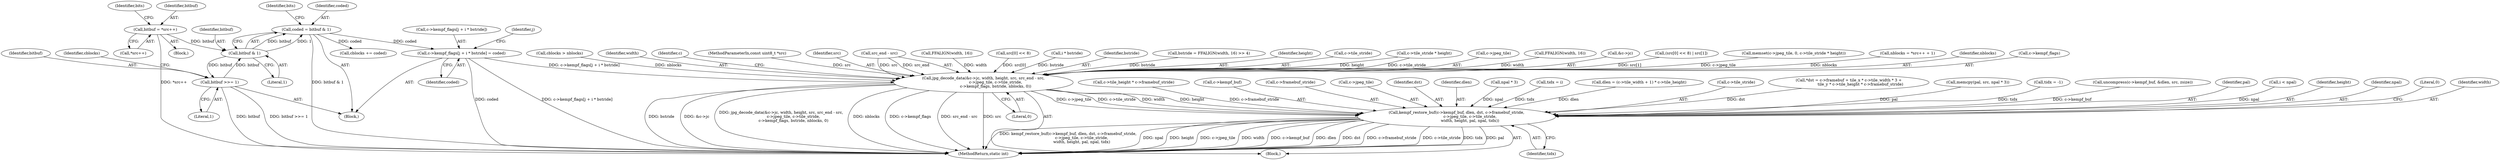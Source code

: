 digraph "0_FFmpeg_2960576378d17d71cc8dccc926352ce568b5eec1@array" {
"1000509" [label="(Call,c->kempf_flags[j + i * bstride] = coded)"];
"1000490" [label="(Call,coded = bitbuf & 1)"];
"1000492" [label="(Call,bitbuf & 1)"];
"1000497" [label="(Call,bitbuf >>= 1)"];
"1000482" [label="(Call,bitbuf = *src++)"];
"1000530" [label="(Call,jpg_decode_data(&c->jc, width, height, src, src_end - src,\n                    c->jpeg_tile, c->tile_stride,\n                    c->kempf_flags, bstride, nblocks, 0))"];
"1000553" [label="(Call,kempf_restore_buf(c->kempf_buf, dlen, dst, c->framebuf_stride,\n                      c->jpeg_tile, c->tile_stride,\n                      width, height, pal, npal, tidx))"];
"1000493" [label="(Identifier,bitbuf)"];
"1000164" [label="(Call,c->tile_height * c->framebuf_stride)"];
"1000552" [label="(Literal,0)"];
"1000504" [label="(Call,cblocks > nblocks)"];
"1000535" [label="(Identifier,width)"];
"1000555" [label="(Identifier,c)"];
"1000104" [label="(MethodParameterIn,const uint8_t *src)"];
"1000496" [label="(Identifier,bits)"];
"1000494" [label="(Literal,1)"];
"1000554" [label="(Call,c->kempf_buf)"];
"1000498" [label="(Identifier,bitbuf)"];
"1000488" [label="(Identifier,bits)"];
"1000537" [label="(Identifier,src)"];
"1000538" [label="(Call,src_end - src)"];
"1000559" [label="(Call,c->framebuf_stride)"];
"1000465" [label="(Call,FFALIGN(width, 16))"];
"1000562" [label="(Call,c->jpeg_tile)"];
"1000475" [label="(Block,)"];
"1000519" [label="(Identifier,coded)"];
"1000361" [label="(Call,src[0] << 8)"];
"1000558" [label="(Identifier,dst)"];
"1000510" [label="(Call,c->kempf_flags[j + i * bstride])"];
"1000490" [label="(Call,coded = bitbuf & 1)"];
"1000483" [label="(Identifier,bitbuf)"];
"1000516" [label="(Call,i * bstride)"];
"1000553" [label="(Call,kempf_restore_buf(c->kempf_buf, dlen, dst, c->framebuf_stride,\n                      c->jpeg_tile, c->tile_stride,\n                      width, height, pal, npal, tidx))"];
"1000557" [label="(Identifier,dlen)"];
"1000550" [label="(Identifier,bstride)"];
"1000434" [label="(Call,bstride = FFALIGN(width, 16) >> 4)"];
"1000317" [label="(Call,npal * 3)"];
"1000346" [label="(Call,tidx = i)"];
"1000106" [label="(Block,)"];
"1000536" [label="(Identifier,height)"];
"1000544" [label="(Call,c->tile_stride)"];
"1000470" [label="(Identifier,j)"];
"1000492" [label="(Call,bitbuf & 1)"];
"1000530" [label="(Call,jpg_decode_data(&c->jc, width, height, src, src_end - src,\n                    c->jpeg_tile, c->tile_stride,\n                    c->kempf_flags, bstride, nblocks, 0))"];
"1000129" [label="(Call,dlen = (c->tile_width + 1) * c->tile_height)"];
"1000565" [label="(Call,c->tile_stride)"];
"1000525" [label="(Call,c->tile_stride * height)"];
"1000541" [label="(Call,c->jpeg_tile)"];
"1000437" [label="(Call,FFALIGN(width, 16))"];
"1000148" [label="(Call,*dst = c->framebuf + tile_x * c->tile_width * 3 +\n                   tile_y * c->tile_height * c->framebuf_stride)"];
"1000309" [label="(Call,memcpy(pal, src, npal * 3))"];
"1000113" [label="(Call,tidx = -1)"];
"1000386" [label="(Call,uncompress(c->kempf_buf, &dlen, src, zsize))"];
"1000484" [label="(Call,*src++)"];
"1000501" [label="(Identifier,cblocks)"];
"1000509" [label="(Call,c->kempf_flags[j + i * bstride] = coded)"];
"1000531" [label="(Call,&c->jc)"];
"1000572" [label="(Identifier,tidx)"];
"1000497" [label="(Call,bitbuf >>= 1)"];
"1000482" [label="(Call,bitbuf = *src++)"];
"1000570" [label="(Identifier,pal)"];
"1000360" [label="(Call,(src[0] << 8) | src[1])"];
"1000499" [label="(Literal,1)"];
"1000520" [label="(Call,memset(c->jpeg_tile, 0, c->tile_stride * height))"];
"1000491" [label="(Identifier,coded)"];
"1000424" [label="(Call,nblocks = *src++ + 1)"];
"1000329" [label="(Call,i < npal)"];
"1000575" [label="(MethodReturn,static int)"];
"1000569" [label="(Identifier,height)"];
"1000551" [label="(Identifier,nblocks)"];
"1000471" [label="(Block,)"];
"1000571" [label="(Identifier,npal)"];
"1000500" [label="(Call,cblocks += coded)"];
"1000547" [label="(Call,c->kempf_flags)"];
"1000574" [label="(Literal,0)"];
"1000568" [label="(Identifier,width)"];
"1000509" -> "1000471"  [label="AST: "];
"1000509" -> "1000519"  [label="CFG: "];
"1000510" -> "1000509"  [label="AST: "];
"1000519" -> "1000509"  [label="AST: "];
"1000470" -> "1000509"  [label="CFG: "];
"1000509" -> "1000575"  [label="DDG: coded"];
"1000509" -> "1000575"  [label="DDG: c->kempf_flags[j + i * bstride]"];
"1000490" -> "1000509"  [label="DDG: coded"];
"1000509" -> "1000530"  [label="DDG: c->kempf_flags[j + i * bstride]"];
"1000490" -> "1000471"  [label="AST: "];
"1000490" -> "1000492"  [label="CFG: "];
"1000491" -> "1000490"  [label="AST: "];
"1000492" -> "1000490"  [label="AST: "];
"1000496" -> "1000490"  [label="CFG: "];
"1000490" -> "1000575"  [label="DDG: bitbuf & 1"];
"1000492" -> "1000490"  [label="DDG: bitbuf"];
"1000492" -> "1000490"  [label="DDG: 1"];
"1000490" -> "1000500"  [label="DDG: coded"];
"1000492" -> "1000494"  [label="CFG: "];
"1000493" -> "1000492"  [label="AST: "];
"1000494" -> "1000492"  [label="AST: "];
"1000497" -> "1000492"  [label="DDG: bitbuf"];
"1000482" -> "1000492"  [label="DDG: bitbuf"];
"1000492" -> "1000497"  [label="DDG: bitbuf"];
"1000497" -> "1000471"  [label="AST: "];
"1000497" -> "1000499"  [label="CFG: "];
"1000498" -> "1000497"  [label="AST: "];
"1000499" -> "1000497"  [label="AST: "];
"1000501" -> "1000497"  [label="CFG: "];
"1000497" -> "1000575"  [label="DDG: bitbuf"];
"1000497" -> "1000575"  [label="DDG: bitbuf >>= 1"];
"1000482" -> "1000475"  [label="AST: "];
"1000482" -> "1000484"  [label="CFG: "];
"1000483" -> "1000482"  [label="AST: "];
"1000484" -> "1000482"  [label="AST: "];
"1000488" -> "1000482"  [label="CFG: "];
"1000482" -> "1000575"  [label="DDG: *src++"];
"1000530" -> "1000106"  [label="AST: "];
"1000530" -> "1000552"  [label="CFG: "];
"1000531" -> "1000530"  [label="AST: "];
"1000535" -> "1000530"  [label="AST: "];
"1000536" -> "1000530"  [label="AST: "];
"1000537" -> "1000530"  [label="AST: "];
"1000538" -> "1000530"  [label="AST: "];
"1000541" -> "1000530"  [label="AST: "];
"1000544" -> "1000530"  [label="AST: "];
"1000547" -> "1000530"  [label="AST: "];
"1000550" -> "1000530"  [label="AST: "];
"1000551" -> "1000530"  [label="AST: "];
"1000552" -> "1000530"  [label="AST: "];
"1000555" -> "1000530"  [label="CFG: "];
"1000530" -> "1000575"  [label="DDG: bstride"];
"1000530" -> "1000575"  [label="DDG: &c->jc"];
"1000530" -> "1000575"  [label="DDG: jpg_decode_data(&c->jc, width, height, src, src_end - src,\n                    c->jpeg_tile, c->tile_stride,\n                    c->kempf_flags, bstride, nblocks, 0)"];
"1000530" -> "1000575"  [label="DDG: nblocks"];
"1000530" -> "1000575"  [label="DDG: c->kempf_flags"];
"1000530" -> "1000575"  [label="DDG: src_end - src"];
"1000530" -> "1000575"  [label="DDG: src"];
"1000437" -> "1000530"  [label="DDG: width"];
"1000465" -> "1000530"  [label="DDG: width"];
"1000525" -> "1000530"  [label="DDG: height"];
"1000525" -> "1000530"  [label="DDG: c->tile_stride"];
"1000538" -> "1000530"  [label="DDG: src"];
"1000538" -> "1000530"  [label="DDG: src_end"];
"1000360" -> "1000530"  [label="DDG: src[1]"];
"1000361" -> "1000530"  [label="DDG: src[0]"];
"1000104" -> "1000530"  [label="DDG: src"];
"1000520" -> "1000530"  [label="DDG: c->jpeg_tile"];
"1000516" -> "1000530"  [label="DDG: bstride"];
"1000434" -> "1000530"  [label="DDG: bstride"];
"1000504" -> "1000530"  [label="DDG: nblocks"];
"1000424" -> "1000530"  [label="DDG: nblocks"];
"1000530" -> "1000553"  [label="DDG: c->jpeg_tile"];
"1000530" -> "1000553"  [label="DDG: c->tile_stride"];
"1000530" -> "1000553"  [label="DDG: width"];
"1000530" -> "1000553"  [label="DDG: height"];
"1000553" -> "1000106"  [label="AST: "];
"1000553" -> "1000572"  [label="CFG: "];
"1000554" -> "1000553"  [label="AST: "];
"1000557" -> "1000553"  [label="AST: "];
"1000558" -> "1000553"  [label="AST: "];
"1000559" -> "1000553"  [label="AST: "];
"1000562" -> "1000553"  [label="AST: "];
"1000565" -> "1000553"  [label="AST: "];
"1000568" -> "1000553"  [label="AST: "];
"1000569" -> "1000553"  [label="AST: "];
"1000570" -> "1000553"  [label="AST: "];
"1000571" -> "1000553"  [label="AST: "];
"1000572" -> "1000553"  [label="AST: "];
"1000574" -> "1000553"  [label="CFG: "];
"1000553" -> "1000575"  [label="DDG: kempf_restore_buf(c->kempf_buf, dlen, dst, c->framebuf_stride,\n                      c->jpeg_tile, c->tile_stride,\n                      width, height, pal, npal, tidx)"];
"1000553" -> "1000575"  [label="DDG: npal"];
"1000553" -> "1000575"  [label="DDG: height"];
"1000553" -> "1000575"  [label="DDG: c->jpeg_tile"];
"1000553" -> "1000575"  [label="DDG: width"];
"1000553" -> "1000575"  [label="DDG: c->kempf_buf"];
"1000553" -> "1000575"  [label="DDG: dlen"];
"1000553" -> "1000575"  [label="DDG: dst"];
"1000553" -> "1000575"  [label="DDG: c->framebuf_stride"];
"1000553" -> "1000575"  [label="DDG: c->tile_stride"];
"1000553" -> "1000575"  [label="DDG: tidx"];
"1000553" -> "1000575"  [label="DDG: pal"];
"1000386" -> "1000553"  [label="DDG: c->kempf_buf"];
"1000129" -> "1000553"  [label="DDG: dlen"];
"1000148" -> "1000553"  [label="DDG: dst"];
"1000164" -> "1000553"  [label="DDG: c->framebuf_stride"];
"1000309" -> "1000553"  [label="DDG: pal"];
"1000329" -> "1000553"  [label="DDG: npal"];
"1000317" -> "1000553"  [label="DDG: npal"];
"1000113" -> "1000553"  [label="DDG: tidx"];
"1000346" -> "1000553"  [label="DDG: tidx"];
}
